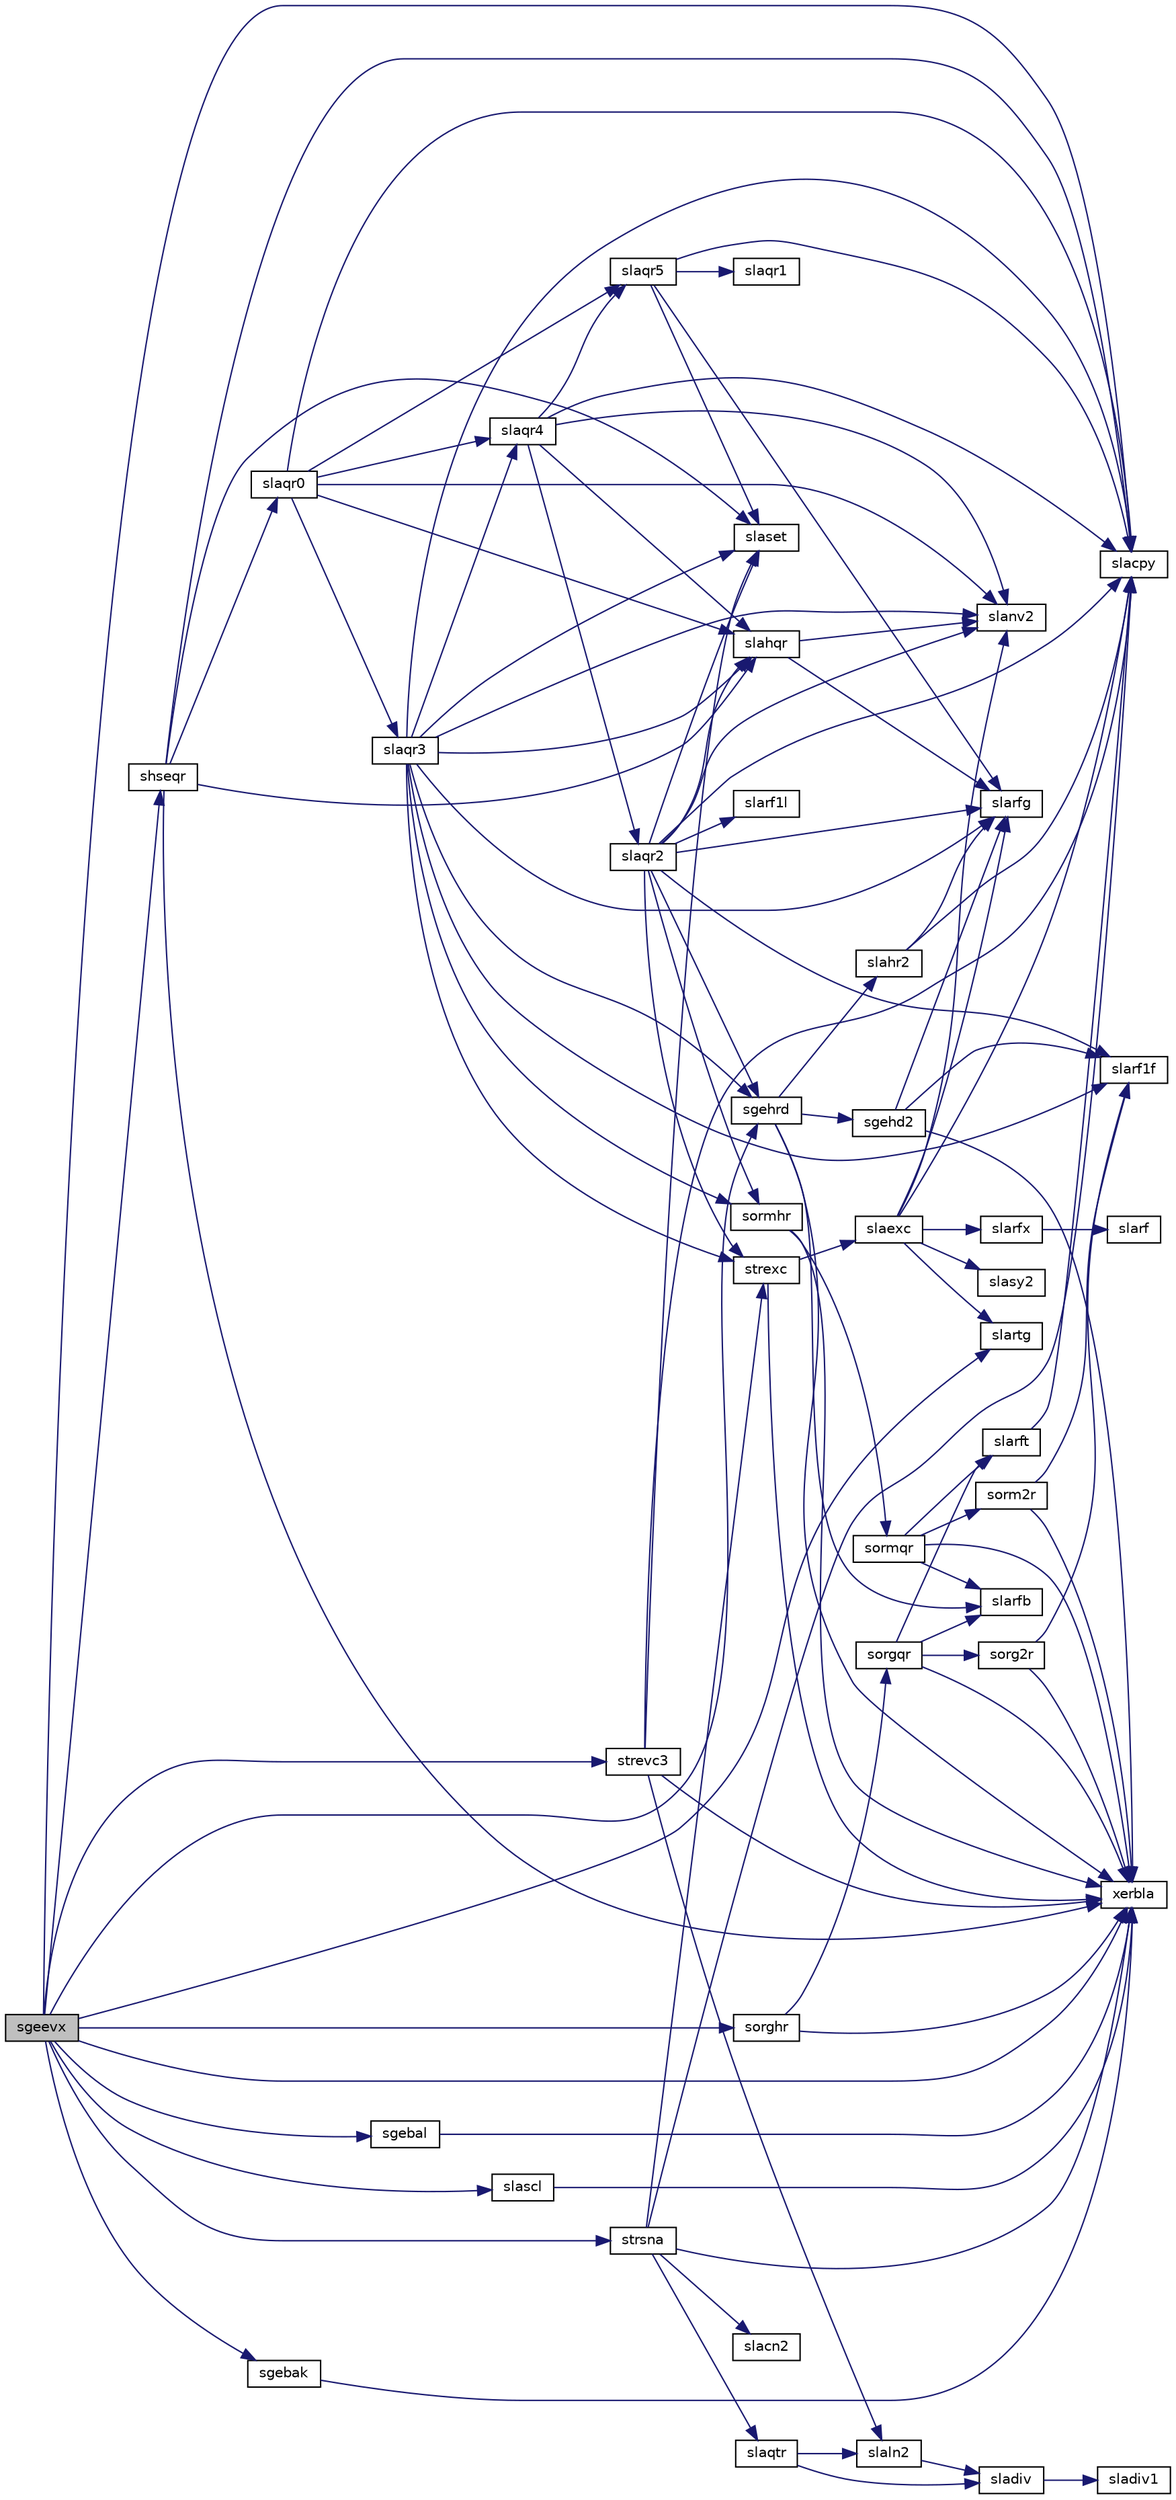 digraph "sgeevx"
{
 // LATEX_PDF_SIZE
  edge [fontname="Helvetica",fontsize="10",labelfontname="Helvetica",labelfontsize="10"];
  node [fontname="Helvetica",fontsize="10",shape=record];
  rankdir="LR";
  Node1 [label="sgeevx",height=0.2,width=0.4,color="black", fillcolor="grey75", style="filled", fontcolor="black",tooltip="SGEEVX computes the eigenvalues and, optionally, the left and/or right eigenvectors for GE matrices"];
  Node1 -> Node2 [color="midnightblue",fontsize="10",style="solid",fontname="Helvetica"];
  Node2 [label="sgebak",height=0.2,width=0.4,color="black", fillcolor="white", style="filled",URL="$sgebak_8f.html#ad036a50aafd810967583ed8854e6cd3a",tooltip="SGEBAK"];
  Node2 -> Node3 [color="midnightblue",fontsize="10",style="solid",fontname="Helvetica"];
  Node3 [label="xerbla",height=0.2,width=0.4,color="black", fillcolor="white", style="filled",URL="$xerbla_8f.html#a377ee61015baf8dea7770b3a404b1c07",tooltip="XERBLA"];
  Node1 -> Node4 [color="midnightblue",fontsize="10",style="solid",fontname="Helvetica"];
  Node4 [label="sgebal",height=0.2,width=0.4,color="black", fillcolor="white", style="filled",URL="$sgebal_8f.html#a5d3d13fe83e675d743f67f6afdd94041",tooltip="SGEBAL"];
  Node4 -> Node3 [color="midnightblue",fontsize="10",style="solid",fontname="Helvetica"];
  Node1 -> Node5 [color="midnightblue",fontsize="10",style="solid",fontname="Helvetica"];
  Node5 [label="sgehrd",height=0.2,width=0.4,color="black", fillcolor="white", style="filled",URL="$sgehrd_8f.html#a971828f964b9d15b72ea12b3d8321d88",tooltip="SGEHRD"];
  Node5 -> Node6 [color="midnightblue",fontsize="10",style="solid",fontname="Helvetica"];
  Node6 [label="sgehd2",height=0.2,width=0.4,color="black", fillcolor="white", style="filled",URL="$sgehd2_8f.html#a08e8e4fef5295cd00f6762994a817e60",tooltip="SGEHD2 reduces a general square matrix to upper Hessenberg form using an unblocked algorithm."];
  Node6 -> Node7 [color="midnightblue",fontsize="10",style="solid",fontname="Helvetica"];
  Node7 [label="slarf1f",height=0.2,width=0.4,color="black", fillcolor="white", style="filled",URL="$slarf1f_8f.html#aefd3efd961011e8288e1a09bb2e04b99",tooltip="SLARF1F applies an elementary reflector to a general rectangular"];
  Node6 -> Node8 [color="midnightblue",fontsize="10",style="solid",fontname="Helvetica"];
  Node8 [label="slarfg",height=0.2,width=0.4,color="black", fillcolor="white", style="filled",URL="$slarfg_8f.html#a1c10a1adfa35b2d5ea15e801287a6a38",tooltip="SLARFG generates an elementary reflector (Householder matrix)."];
  Node6 -> Node3 [color="midnightblue",fontsize="10",style="solid",fontname="Helvetica"];
  Node5 -> Node9 [color="midnightblue",fontsize="10",style="solid",fontname="Helvetica"];
  Node9 [label="slahr2",height=0.2,width=0.4,color="black", fillcolor="white", style="filled",URL="$slahr2_8f.html#abd4b807918e0259d6be8dcd55cb94b49",tooltip="SLAHR2 reduces the specified number of first columns of a general rectangular matrix A so that elemen..."];
  Node9 -> Node10 [color="midnightblue",fontsize="10",style="solid",fontname="Helvetica"];
  Node10 [label="slacpy",height=0.2,width=0.4,color="black", fillcolor="white", style="filled",URL="$slacpy_8f.html#a7780c991533ce8dd1f2c22ae2d563f08",tooltip="SLACPY copies all or part of one two-dimensional array to another."];
  Node9 -> Node8 [color="midnightblue",fontsize="10",style="solid",fontname="Helvetica"];
  Node5 -> Node11 [color="midnightblue",fontsize="10",style="solid",fontname="Helvetica"];
  Node11 [label="slarfb",height=0.2,width=0.4,color="black", fillcolor="white", style="filled",URL="$slarfb_8f.html#abd00c98d81aee1efa14e838bafa8078a",tooltip="SLARFB applies a block reflector or its transpose to a general rectangular matrix."];
  Node5 -> Node3 [color="midnightblue",fontsize="10",style="solid",fontname="Helvetica"];
  Node1 -> Node12 [color="midnightblue",fontsize="10",style="solid",fontname="Helvetica"];
  Node12 [label="shseqr",height=0.2,width=0.4,color="black", fillcolor="white", style="filled",URL="$shseqr_8f.html#aeed60b8cf3b2f9462455d1983553ca2b",tooltip="SHSEQR"];
  Node12 -> Node10 [color="midnightblue",fontsize="10",style="solid",fontname="Helvetica"];
  Node12 -> Node13 [color="midnightblue",fontsize="10",style="solid",fontname="Helvetica"];
  Node13 [label="slahqr",height=0.2,width=0.4,color="black", fillcolor="white", style="filled",URL="$slahqr_8f.html#ae54e59a2d967d6ea7c589e7211ff0dc5",tooltip="SLAHQR computes the eigenvalues and Schur factorization of an upper Hessenberg matrix,..."];
  Node13 -> Node14 [color="midnightblue",fontsize="10",style="solid",fontname="Helvetica"];
  Node14 [label="slanv2",height=0.2,width=0.4,color="black", fillcolor="white", style="filled",URL="$slanv2_8f.html#a31a29740ba96fbae6b06e92a929e864e",tooltip="SLANV2 computes the Schur factorization of a real 2-by-2 nonsymmetric matrix in standard form."];
  Node13 -> Node8 [color="midnightblue",fontsize="10",style="solid",fontname="Helvetica"];
  Node12 -> Node15 [color="midnightblue",fontsize="10",style="solid",fontname="Helvetica"];
  Node15 [label="slaqr0",height=0.2,width=0.4,color="black", fillcolor="white", style="filled",URL="$slaqr0_8f.html#a4696e73cbdcf20d6e37d73c691f63c39",tooltip="SLAQR0 computes the eigenvalues of a Hessenberg matrix, and optionally the matrices from the Schur de..."];
  Node15 -> Node10 [color="midnightblue",fontsize="10",style="solid",fontname="Helvetica"];
  Node15 -> Node13 [color="midnightblue",fontsize="10",style="solid",fontname="Helvetica"];
  Node15 -> Node14 [color="midnightblue",fontsize="10",style="solid",fontname="Helvetica"];
  Node15 -> Node16 [color="midnightblue",fontsize="10",style="solid",fontname="Helvetica"];
  Node16 [label="slaqr3",height=0.2,width=0.4,color="black", fillcolor="white", style="filled",URL="$slaqr3_8f.html#aa307109641dfead545ecac4e924320cb",tooltip="SLAQR3 performs the orthogonal similarity transformation of a Hessenberg matrix to detect and deflate..."];
  Node16 -> Node5 [color="midnightblue",fontsize="10",style="solid",fontname="Helvetica"];
  Node16 -> Node10 [color="midnightblue",fontsize="10",style="solid",fontname="Helvetica"];
  Node16 -> Node13 [color="midnightblue",fontsize="10",style="solid",fontname="Helvetica"];
  Node16 -> Node14 [color="midnightblue",fontsize="10",style="solid",fontname="Helvetica"];
  Node16 -> Node17 [color="midnightblue",fontsize="10",style="solid",fontname="Helvetica"];
  Node17 [label="slaqr4",height=0.2,width=0.4,color="black", fillcolor="white", style="filled",URL="$slaqr4_8f.html#a6373540d7de0dbdea9c85b78913c178c",tooltip="SLAQR4 computes the eigenvalues of a Hessenberg matrix, and optionally the matrices from the Schur de..."];
  Node17 -> Node10 [color="midnightblue",fontsize="10",style="solid",fontname="Helvetica"];
  Node17 -> Node13 [color="midnightblue",fontsize="10",style="solid",fontname="Helvetica"];
  Node17 -> Node14 [color="midnightblue",fontsize="10",style="solid",fontname="Helvetica"];
  Node17 -> Node18 [color="midnightblue",fontsize="10",style="solid",fontname="Helvetica"];
  Node18 [label="slaqr2",height=0.2,width=0.4,color="black", fillcolor="white", style="filled",URL="$slaqr2_8f.html#ac02e99ae434938e706dee8a37993a995",tooltip="SLAQR2 performs the orthogonal similarity transformation of a Hessenberg matrix to detect and deflate..."];
  Node18 -> Node5 [color="midnightblue",fontsize="10",style="solid",fontname="Helvetica"];
  Node18 -> Node10 [color="midnightblue",fontsize="10",style="solid",fontname="Helvetica"];
  Node18 -> Node13 [color="midnightblue",fontsize="10",style="solid",fontname="Helvetica"];
  Node18 -> Node14 [color="midnightblue",fontsize="10",style="solid",fontname="Helvetica"];
  Node18 -> Node7 [color="midnightblue",fontsize="10",style="solid",fontname="Helvetica"];
  Node18 -> Node19 [color="midnightblue",fontsize="10",style="solid",fontname="Helvetica"];
  Node19 [label="slarf1l",height=0.2,width=0.4,color="black", fillcolor="white", style="filled",URL="$slarf1l_8f.html#a2cd524707ffe6a2e5594c43517e1ba41",tooltip="SLARF1L applies an elementary reflector to a general rectangular"];
  Node18 -> Node8 [color="midnightblue",fontsize="10",style="solid",fontname="Helvetica"];
  Node18 -> Node20 [color="midnightblue",fontsize="10",style="solid",fontname="Helvetica"];
  Node20 [label="slaset",height=0.2,width=0.4,color="black", fillcolor="white", style="filled",URL="$slaset_8f.html#a6174184453f17ad7cc3488044325d5ac",tooltip="SLASET initializes the off-diagonal elements and the diagonal elements of a matrix to given values."];
  Node18 -> Node21 [color="midnightblue",fontsize="10",style="solid",fontname="Helvetica"];
  Node21 [label="sormhr",height=0.2,width=0.4,color="black", fillcolor="white", style="filled",URL="$sormhr_8f.html#a9a91416bf5cb671b947abfbe0f733007",tooltip="SORMHR"];
  Node21 -> Node22 [color="midnightblue",fontsize="10",style="solid",fontname="Helvetica"];
  Node22 [label="sormqr",height=0.2,width=0.4,color="black", fillcolor="white", style="filled",URL="$sormqr_8f.html#ab4d0e540fc95dc0151bc2c9995cabd25",tooltip="SORMQR"];
  Node22 -> Node11 [color="midnightblue",fontsize="10",style="solid",fontname="Helvetica"];
  Node22 -> Node23 [color="midnightblue",fontsize="10",style="solid",fontname="Helvetica"];
  Node23 [label="slarft",height=0.2,width=0.4,color="black", fillcolor="white", style="filled",URL="$slarft_8f.html#a65328f5195290453fa03cb785888a95d",tooltip="SLARFT forms the triangular factor T of a block reflector H = I - vtvH"];
  Node23 -> Node10 [color="midnightblue",fontsize="10",style="solid",fontname="Helvetica"];
  Node22 -> Node24 [color="midnightblue",fontsize="10",style="solid",fontname="Helvetica"];
  Node24 [label="sorm2r",height=0.2,width=0.4,color="black", fillcolor="white", style="filled",URL="$sorm2r_8f.html#a45a8a1e608ebbcc3fcafbe60f2995d78",tooltip="SORM2R multiplies a general matrix by the orthogonal matrix from a QR factorization determined by sge..."];
  Node24 -> Node7 [color="midnightblue",fontsize="10",style="solid",fontname="Helvetica"];
  Node24 -> Node3 [color="midnightblue",fontsize="10",style="solid",fontname="Helvetica"];
  Node22 -> Node3 [color="midnightblue",fontsize="10",style="solid",fontname="Helvetica"];
  Node21 -> Node3 [color="midnightblue",fontsize="10",style="solid",fontname="Helvetica"];
  Node18 -> Node25 [color="midnightblue",fontsize="10",style="solid",fontname="Helvetica"];
  Node25 [label="strexc",height=0.2,width=0.4,color="black", fillcolor="white", style="filled",URL="$strexc_8f.html#aac5dcba926093528530f1c801b6a133f",tooltip="STREXC"];
  Node25 -> Node26 [color="midnightblue",fontsize="10",style="solid",fontname="Helvetica"];
  Node26 [label="slaexc",height=0.2,width=0.4,color="black", fillcolor="white", style="filled",URL="$slaexc_8f.html#a6994eb77387e08eda63d1757e7b0d2e8",tooltip="SLAEXC swaps adjacent diagonal blocks of a real upper quasi-triangular matrix in Schur canonical form..."];
  Node26 -> Node10 [color="midnightblue",fontsize="10",style="solid",fontname="Helvetica"];
  Node26 -> Node14 [color="midnightblue",fontsize="10",style="solid",fontname="Helvetica"];
  Node26 -> Node8 [color="midnightblue",fontsize="10",style="solid",fontname="Helvetica"];
  Node26 -> Node27 [color="midnightblue",fontsize="10",style="solid",fontname="Helvetica"];
  Node27 [label="slarfx",height=0.2,width=0.4,color="black", fillcolor="white", style="filled",URL="$slarfx_8f.html#a0a4884a7b75e6c790eca8488d4ec6754",tooltip="SLARFX applies an elementary reflector to a general rectangular matrix, with loop unrolling when the ..."];
  Node27 -> Node28 [color="midnightblue",fontsize="10",style="solid",fontname="Helvetica"];
  Node28 [label="slarf",height=0.2,width=0.4,color="black", fillcolor="white", style="filled",URL="$slarf_8f.html#a38688653aa8fa8f1e3fadbdcd1377969",tooltip="SLARF applies an elementary reflector to a general rectangular matrix."];
  Node26 -> Node29 [color="midnightblue",fontsize="10",style="solid",fontname="Helvetica"];
  Node29 [label="slartg",height=0.2,width=0.4,color="black", fillcolor="white", style="filled",URL="$slartg_8f90.html#a8836d25697ed4d8cc0b7d0f45b558c3b",tooltip="SLARTG generates a plane rotation with real cosine and real sine."];
  Node26 -> Node30 [color="midnightblue",fontsize="10",style="solid",fontname="Helvetica"];
  Node30 [label="slasy2",height=0.2,width=0.4,color="black", fillcolor="white", style="filled",URL="$slasy2_8f.html#a768b34b0d6fc6604ccf54437d5e8e78c",tooltip="SLASY2 solves the Sylvester matrix equation where the matrices are of order 1 or 2."];
  Node25 -> Node3 [color="midnightblue",fontsize="10",style="solid",fontname="Helvetica"];
  Node17 -> Node31 [color="midnightblue",fontsize="10",style="solid",fontname="Helvetica"];
  Node31 [label="slaqr5",height=0.2,width=0.4,color="black", fillcolor="white", style="filled",URL="$slaqr5_8f.html#ac3c53fadbc62a707a17ce0d991fae4b0",tooltip="SLAQR5 performs a single small-bulge multi-shift QR sweep."];
  Node31 -> Node10 [color="midnightblue",fontsize="10",style="solid",fontname="Helvetica"];
  Node31 -> Node32 [color="midnightblue",fontsize="10",style="solid",fontname="Helvetica"];
  Node32 [label="slaqr1",height=0.2,width=0.4,color="black", fillcolor="white", style="filled",URL="$slaqr1_8f.html#aa483df46a850d33be8ef2936e347f834",tooltip="SLAQR1 sets a scalar multiple of the first column of the product of 2-by-2 or 3-by-3 matrix H and spe..."];
  Node31 -> Node8 [color="midnightblue",fontsize="10",style="solid",fontname="Helvetica"];
  Node31 -> Node20 [color="midnightblue",fontsize="10",style="solid",fontname="Helvetica"];
  Node16 -> Node7 [color="midnightblue",fontsize="10",style="solid",fontname="Helvetica"];
  Node16 -> Node8 [color="midnightblue",fontsize="10",style="solid",fontname="Helvetica"];
  Node16 -> Node20 [color="midnightblue",fontsize="10",style="solid",fontname="Helvetica"];
  Node16 -> Node21 [color="midnightblue",fontsize="10",style="solid",fontname="Helvetica"];
  Node16 -> Node25 [color="midnightblue",fontsize="10",style="solid",fontname="Helvetica"];
  Node15 -> Node17 [color="midnightblue",fontsize="10",style="solid",fontname="Helvetica"];
  Node15 -> Node31 [color="midnightblue",fontsize="10",style="solid",fontname="Helvetica"];
  Node12 -> Node20 [color="midnightblue",fontsize="10",style="solid",fontname="Helvetica"];
  Node12 -> Node3 [color="midnightblue",fontsize="10",style="solid",fontname="Helvetica"];
  Node1 -> Node10 [color="midnightblue",fontsize="10",style="solid",fontname="Helvetica"];
  Node1 -> Node29 [color="midnightblue",fontsize="10",style="solid",fontname="Helvetica"];
  Node1 -> Node33 [color="midnightblue",fontsize="10",style="solid",fontname="Helvetica"];
  Node33 [label="slascl",height=0.2,width=0.4,color="black", fillcolor="white", style="filled",URL="$slascl_8f.html#a11e6ce67ce97ca5b0a3a7bc5645a09d9",tooltip="SLASCL multiplies a general rectangular matrix by a real scalar defined as cto/cfrom."];
  Node33 -> Node3 [color="midnightblue",fontsize="10",style="solid",fontname="Helvetica"];
  Node1 -> Node34 [color="midnightblue",fontsize="10",style="solid",fontname="Helvetica"];
  Node34 [label="sorghr",height=0.2,width=0.4,color="black", fillcolor="white", style="filled",URL="$sorghr_8f.html#a683ba028676f4e545c4770181b237fca",tooltip="SORGHR"];
  Node34 -> Node35 [color="midnightblue",fontsize="10",style="solid",fontname="Helvetica"];
  Node35 [label="sorgqr",height=0.2,width=0.4,color="black", fillcolor="white", style="filled",URL="$sorgqr_8f.html#a8e0215e6bb8885ceda38c5435d4c28eb",tooltip="SORGQR"];
  Node35 -> Node11 [color="midnightblue",fontsize="10",style="solid",fontname="Helvetica"];
  Node35 -> Node23 [color="midnightblue",fontsize="10",style="solid",fontname="Helvetica"];
  Node35 -> Node36 [color="midnightblue",fontsize="10",style="solid",fontname="Helvetica"];
  Node36 [label="sorg2r",height=0.2,width=0.4,color="black", fillcolor="white", style="filled",URL="$sorg2r_8f.html#a4968b973936e8a9f1ae4ab1f252cb230",tooltip="SORG2R generates all or part of the orthogonal matrix Q from a QR factorization determined by sgeqrf ..."];
  Node36 -> Node7 [color="midnightblue",fontsize="10",style="solid",fontname="Helvetica"];
  Node36 -> Node3 [color="midnightblue",fontsize="10",style="solid",fontname="Helvetica"];
  Node35 -> Node3 [color="midnightblue",fontsize="10",style="solid",fontname="Helvetica"];
  Node34 -> Node3 [color="midnightblue",fontsize="10",style="solid",fontname="Helvetica"];
  Node1 -> Node37 [color="midnightblue",fontsize="10",style="solid",fontname="Helvetica"];
  Node37 [label="strevc3",height=0.2,width=0.4,color="black", fillcolor="white", style="filled",URL="$strevc3_8f.html#aa9200e50fb8175f48e4bcecd89cbf009",tooltip="STREVC3"];
  Node37 -> Node10 [color="midnightblue",fontsize="10",style="solid",fontname="Helvetica"];
  Node37 -> Node38 [color="midnightblue",fontsize="10",style="solid",fontname="Helvetica"];
  Node38 [label="slaln2",height=0.2,width=0.4,color="black", fillcolor="white", style="filled",URL="$slaln2_8f.html#a27aadaab094e78b734d2e655217963a5",tooltip="SLALN2 solves a 1-by-1 or 2-by-2 linear system of equations of the specified form."];
  Node38 -> Node39 [color="midnightblue",fontsize="10",style="solid",fontname="Helvetica"];
  Node39 [label="sladiv",height=0.2,width=0.4,color="black", fillcolor="white", style="filled",URL="$sladiv_8f.html#a774ef9659ab6074d1fd66eefc222085e",tooltip="SLADIV performs complex division in real arithmetic, avoiding unnecessary overflow."];
  Node39 -> Node40 [color="midnightblue",fontsize="10",style="solid",fontname="Helvetica"];
  Node40 [label="sladiv1",height=0.2,width=0.4,color="black", fillcolor="white", style="filled",URL="$sladiv_8f.html#a323fe389f69d094b34281d982bf059c5",tooltip=" "];
  Node37 -> Node20 [color="midnightblue",fontsize="10",style="solid",fontname="Helvetica"];
  Node37 -> Node3 [color="midnightblue",fontsize="10",style="solid",fontname="Helvetica"];
  Node1 -> Node41 [color="midnightblue",fontsize="10",style="solid",fontname="Helvetica"];
  Node41 [label="strsna",height=0.2,width=0.4,color="black", fillcolor="white", style="filled",URL="$strsna_8f.html#ae25a02f27cf6ca3c311bbabe2be61046",tooltip="STRSNA"];
  Node41 -> Node42 [color="midnightblue",fontsize="10",style="solid",fontname="Helvetica"];
  Node42 [label="slacn2",height=0.2,width=0.4,color="black", fillcolor="white", style="filled",URL="$slacn2_8f.html#a670bf75845ea8d0f2220f41866c6d294",tooltip="SLACN2 estimates the 1-norm of a square matrix, using reverse communication for evaluating matrix-vec..."];
  Node41 -> Node10 [color="midnightblue",fontsize="10",style="solid",fontname="Helvetica"];
  Node41 -> Node43 [color="midnightblue",fontsize="10",style="solid",fontname="Helvetica"];
  Node43 [label="slaqtr",height=0.2,width=0.4,color="black", fillcolor="white", style="filled",URL="$slaqtr_8f.html#adb59acb871f566d278cc4e6675e522c9",tooltip="SLAQTR solves a real quasi-triangular system of equations, or a complex quasi-triangular system of sp..."];
  Node43 -> Node39 [color="midnightblue",fontsize="10",style="solid",fontname="Helvetica"];
  Node43 -> Node38 [color="midnightblue",fontsize="10",style="solid",fontname="Helvetica"];
  Node41 -> Node25 [color="midnightblue",fontsize="10",style="solid",fontname="Helvetica"];
  Node41 -> Node3 [color="midnightblue",fontsize="10",style="solid",fontname="Helvetica"];
  Node1 -> Node3 [color="midnightblue",fontsize="10",style="solid",fontname="Helvetica"];
}
